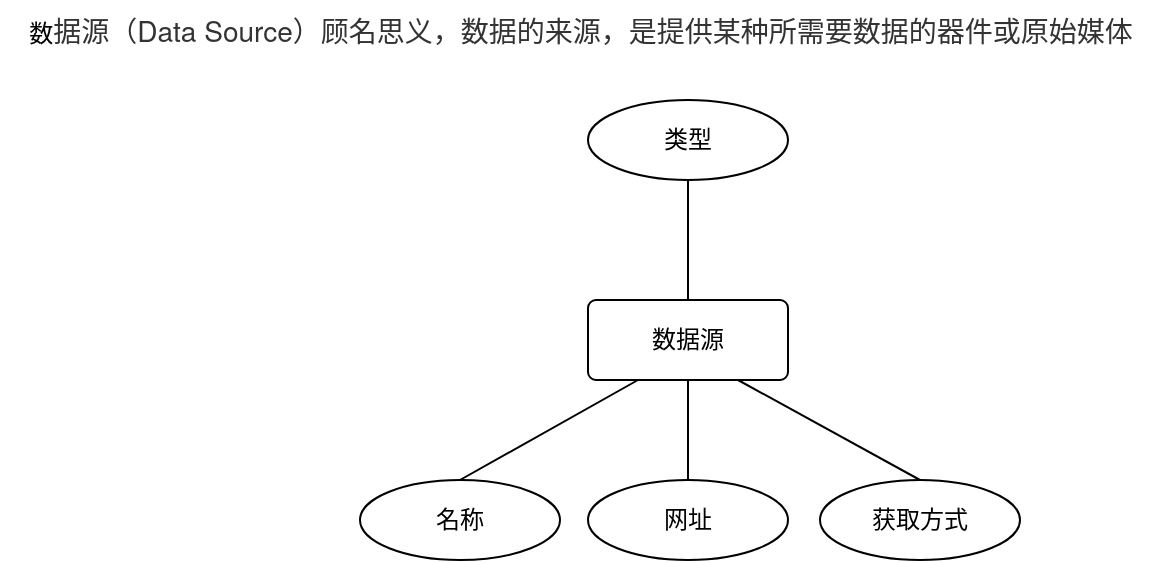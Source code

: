 <mxfile version="21.6.9" type="github">
  <diagram name="第 1 页" id="xS20llQHIGYEkxfeYoXw">
    <mxGraphModel dx="1365" dy="742" grid="1" gridSize="10" guides="1" tooltips="1" connect="1" arrows="1" fold="1" page="1" pageScale="1" pageWidth="827" pageHeight="1169" math="0" shadow="0">
      <root>
        <mxCell id="0" />
        <mxCell id="1" parent="0" />
        <mxCell id="eYtLX1sueXq6XXSOePco-5" style="rounded=0;orthogonalLoop=1;jettySize=auto;html=1;exitX=0.25;exitY=1;exitDx=0;exitDy=0;entryX=0.5;entryY=0;entryDx=0;entryDy=0;endArrow=none;endFill=0;" edge="1" parent="1" source="eYtLX1sueXq6XXSOePco-1" target="eYtLX1sueXq6XXSOePco-3">
          <mxGeometry relative="1" as="geometry" />
        </mxCell>
        <mxCell id="eYtLX1sueXq6XXSOePco-10" style="rounded=0;orthogonalLoop=1;jettySize=auto;html=1;exitX=0.5;exitY=1;exitDx=0;exitDy=0;entryX=0.5;entryY=0;entryDx=0;entryDy=0;endArrow=none;endFill=0;" edge="1" parent="1" source="eYtLX1sueXq6XXSOePco-1" target="eYtLX1sueXq6XXSOePco-9">
          <mxGeometry relative="1" as="geometry" />
        </mxCell>
        <mxCell id="eYtLX1sueXq6XXSOePco-17" style="rounded=0;orthogonalLoop=1;jettySize=auto;html=1;exitX=0.75;exitY=1;exitDx=0;exitDy=0;entryX=0.5;entryY=0;entryDx=0;entryDy=0;endArrow=none;endFill=0;" edge="1" parent="1" source="eYtLX1sueXq6XXSOePco-1" target="eYtLX1sueXq6XXSOePco-16">
          <mxGeometry relative="1" as="geometry" />
        </mxCell>
        <mxCell id="eYtLX1sueXq6XXSOePco-23" style="edgeStyle=orthogonalEdgeStyle;rounded=0;orthogonalLoop=1;jettySize=auto;html=1;exitX=0.5;exitY=0;exitDx=0;exitDy=0;entryX=0.5;entryY=1;entryDx=0;entryDy=0;endArrow=none;endFill=0;" edge="1" parent="1" source="eYtLX1sueXq6XXSOePco-1" target="eYtLX1sueXq6XXSOePco-22">
          <mxGeometry relative="1" as="geometry" />
        </mxCell>
        <mxCell id="eYtLX1sueXq6XXSOePco-1" value="数据源" style="rounded=1;arcSize=10;whiteSpace=wrap;html=1;align=center;" vertex="1" parent="1">
          <mxGeometry x="344" y="200" width="100" height="40" as="geometry" />
        </mxCell>
        <mxCell id="eYtLX1sueXq6XXSOePco-3" value="名称" style="ellipse;whiteSpace=wrap;html=1;align=center;" vertex="1" parent="1">
          <mxGeometry x="230" y="290" width="100" height="40" as="geometry" />
        </mxCell>
        <mxCell id="eYtLX1sueXq6XXSOePco-9" value="网址" style="ellipse;whiteSpace=wrap;html=1;align=center;" vertex="1" parent="1">
          <mxGeometry x="344" y="290" width="100" height="40" as="geometry" />
        </mxCell>
        <mxCell id="eYtLX1sueXq6XXSOePco-15" value="数&lt;span style=&quot;color: rgb(51, 51, 51); font-family: &amp;quot;Helvetica Neue&amp;quot;, Helvetica, Arial, &amp;quot;PingFang SC&amp;quot;, &amp;quot;Hiragino Sans GB&amp;quot;, &amp;quot;Microsoft YaHei&amp;quot;, &amp;quot;WenQuanYi Micro Hei&amp;quot;, sans-serif, font-extend; font-size: 14px; text-align: start; text-indent: 28px; background-color: rgb(255, 255, 255);&quot;&gt;据源（Data Source）顾名思义，数据的来源，是提供某种所需要数据的器件或原始媒体&lt;/span&gt;" style="text;html=1;align=center;verticalAlign=middle;resizable=0;points=[];autosize=1;strokeColor=none;fillColor=none;" vertex="1" parent="1">
          <mxGeometry x="50" y="50" width="580" height="30" as="geometry" />
        </mxCell>
        <mxCell id="eYtLX1sueXq6XXSOePco-16" value="获取方式" style="ellipse;whiteSpace=wrap;html=1;align=center;" vertex="1" parent="1">
          <mxGeometry x="460" y="290" width="100" height="40" as="geometry" />
        </mxCell>
        <mxCell id="eYtLX1sueXq6XXSOePco-22" value="类型" style="ellipse;whiteSpace=wrap;html=1;align=center;" vertex="1" parent="1">
          <mxGeometry x="344" y="100" width="100" height="40" as="geometry" />
        </mxCell>
      </root>
    </mxGraphModel>
  </diagram>
</mxfile>
